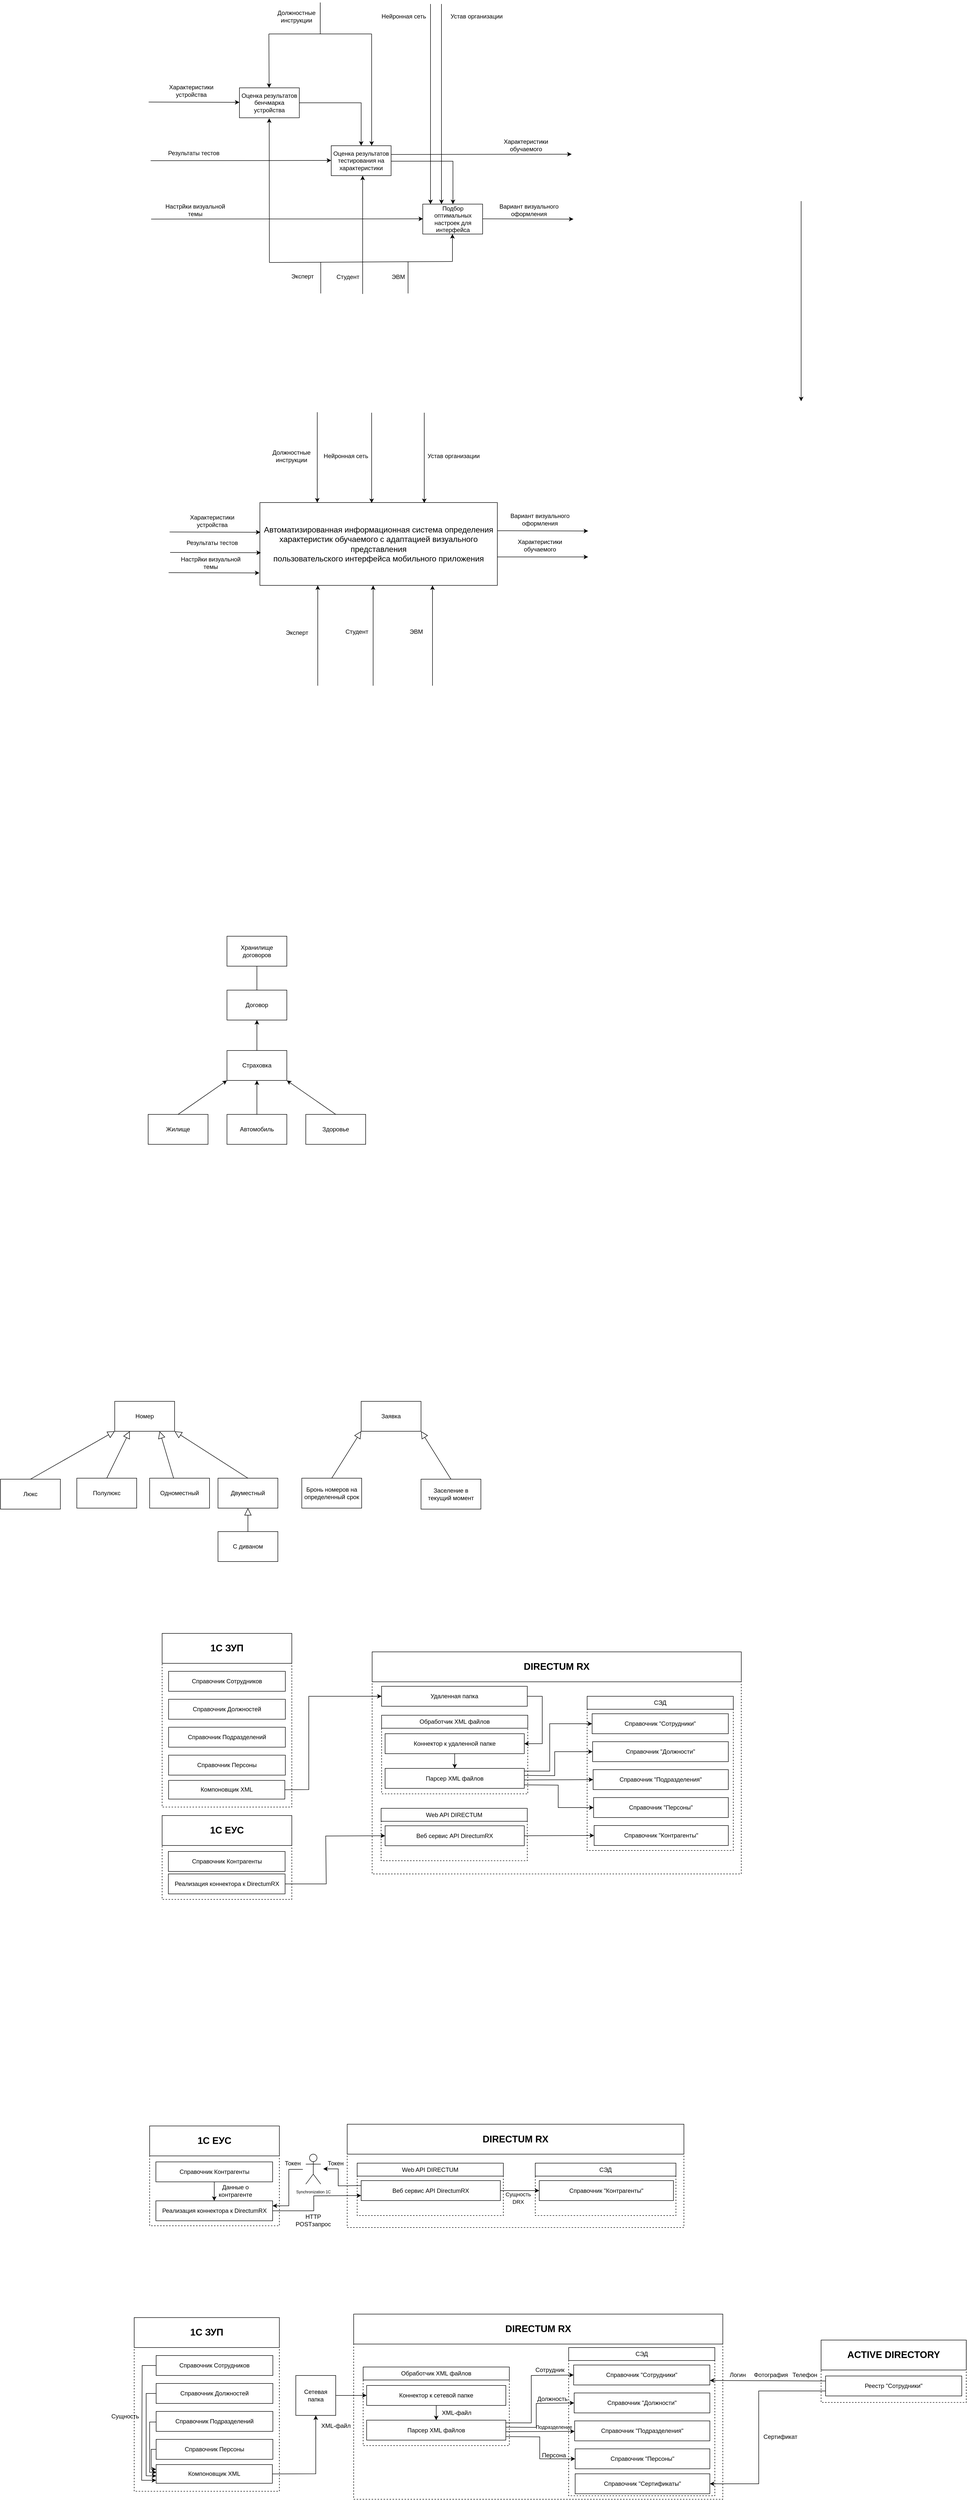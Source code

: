 <mxfile version="24.0.5" type="github">
  <diagram name="Page-1" id="gelu6Epa7kTJqXeX9UKj">
    <mxGraphModel dx="1585" dy="3847" grid="0" gridSize="10" guides="1" tooltips="1" connect="1" arrows="1" fold="1" page="0" pageScale="1" pageWidth="827" pageHeight="1169" math="0" shadow="0">
      <root>
        <mxCell id="0" />
        <mxCell id="1" parent="0" />
        <mxCell id="Q_GU_YZRETxvtpmEiv-W-10" value="" style="rounded=0;whiteSpace=wrap;html=1;dashed=1;" parent="1" vertex="1">
          <mxGeometry x="595" y="1414.5" width="675" height="207" as="geometry" />
        </mxCell>
        <mxCell id="Wg8cdeqQvcbBTD9FfNea-1" value="" style="rounded=0;whiteSpace=wrap;html=1;dashed=1;" parent="1" vertex="1">
          <mxGeometry x="224" y="796" width="260" height="168" as="geometry" />
        </mxCell>
        <mxCell id="Wg8cdeqQvcbBTD9FfNea-2" value="&lt;b&gt;&lt;font style=&quot;font-size: 19px;&quot;&gt;1С ЕУС&lt;/font&gt;&lt;/b&gt;" style="rounded=0;whiteSpace=wrap;html=1;" parent="1" vertex="1">
          <mxGeometry x="224" y="796" width="260" height="60" as="geometry" />
        </mxCell>
        <mxCell id="lsx9GKsQaSSjaxy5WQpj-1" value="Номер" style="rounded=0;whiteSpace=wrap;html=1;" parent="1" vertex="1">
          <mxGeometry x="129" y="-34" width="120" height="60" as="geometry" />
        </mxCell>
        <mxCell id="lsx9GKsQaSSjaxy5WQpj-2" value="Люкс" style="rounded=0;whiteSpace=wrap;html=1;" parent="1" vertex="1">
          <mxGeometry x="-100" y="122" width="120" height="60" as="geometry" />
        </mxCell>
        <mxCell id="lsx9GKsQaSSjaxy5WQpj-3" value="Полулюкс" style="rounded=0;whiteSpace=wrap;html=1;" parent="1" vertex="1">
          <mxGeometry x="53" y="120" width="120" height="60" as="geometry" />
        </mxCell>
        <mxCell id="lsx9GKsQaSSjaxy5WQpj-4" value="Одноместный" style="rounded=0;whiteSpace=wrap;html=1;" parent="1" vertex="1">
          <mxGeometry x="199" y="120" width="120" height="60" as="geometry" />
        </mxCell>
        <mxCell id="lsx9GKsQaSSjaxy5WQpj-5" value="Двуместный" style="rounded=0;whiteSpace=wrap;html=1;" parent="1" vertex="1">
          <mxGeometry x="336" y="120" width="120" height="60" as="geometry" />
        </mxCell>
        <mxCell id="lsx9GKsQaSSjaxy5WQpj-6" value="С диваном" style="rounded=0;whiteSpace=wrap;html=1;" parent="1" vertex="1">
          <mxGeometry x="336" y="227" width="120" height="60" as="geometry" />
        </mxCell>
        <mxCell id="lsx9GKsQaSSjaxy5WQpj-12" value="Заявка" style="rounded=0;whiteSpace=wrap;html=1;" parent="1" vertex="1">
          <mxGeometry x="623" y="-34" width="120" height="60" as="geometry" />
        </mxCell>
        <mxCell id="lsx9GKsQaSSjaxy5WQpj-14" value="Бронь номеров на определенный срок" style="rounded=0;whiteSpace=wrap;html=1;" parent="1" vertex="1">
          <mxGeometry x="504" y="120" width="120" height="60" as="geometry" />
        </mxCell>
        <mxCell id="lsx9GKsQaSSjaxy5WQpj-15" value="Заселение в текущий момент" style="rounded=0;whiteSpace=wrap;html=1;" parent="1" vertex="1">
          <mxGeometry x="743" y="122" width="120" height="60" as="geometry" />
        </mxCell>
        <mxCell id="oyQbFAzgdjEaKiGW0z0I-9" style="edgeStyle=orthogonalEdgeStyle;rounded=0;orthogonalLoop=1;jettySize=auto;html=1;exitX=0.5;exitY=0;exitDx=0;exitDy=0;entryX=0.5;entryY=1;entryDx=0;entryDy=0;" parent="1" source="oyQbFAzgdjEaKiGW0z0I-1" target="oyQbFAzgdjEaKiGW0z0I-8" edge="1">
          <mxGeometry relative="1" as="geometry" />
        </mxCell>
        <mxCell id="oyQbFAzgdjEaKiGW0z0I-1" value="Страховка" style="rounded=0;whiteSpace=wrap;html=1;" parent="1" vertex="1">
          <mxGeometry x="354" y="-737" width="120" height="60" as="geometry" />
        </mxCell>
        <mxCell id="oyQbFAzgdjEaKiGW0z0I-2" value="Жилище" style="rounded=0;whiteSpace=wrap;html=1;" parent="1" vertex="1">
          <mxGeometry x="196" y="-609" width="120" height="60" as="geometry" />
        </mxCell>
        <mxCell id="oyQbFAzgdjEaKiGW0z0I-6" style="edgeStyle=orthogonalEdgeStyle;rounded=0;orthogonalLoop=1;jettySize=auto;html=1;exitX=0.5;exitY=0;exitDx=0;exitDy=0;entryX=0.5;entryY=1;entryDx=0;entryDy=0;" parent="1" source="oyQbFAzgdjEaKiGW0z0I-3" target="oyQbFAzgdjEaKiGW0z0I-1" edge="1">
          <mxGeometry relative="1" as="geometry" />
        </mxCell>
        <mxCell id="oyQbFAzgdjEaKiGW0z0I-3" value="Автомобиль" style="rounded=0;whiteSpace=wrap;html=1;" parent="1" vertex="1">
          <mxGeometry x="354" y="-609" width="120" height="60" as="geometry" />
        </mxCell>
        <mxCell id="oyQbFAzgdjEaKiGW0z0I-4" value="Здоровье" style="rounded=0;whiteSpace=wrap;html=1;" parent="1" vertex="1">
          <mxGeometry x="512" y="-609" width="120" height="60" as="geometry" />
        </mxCell>
        <mxCell id="oyQbFAzgdjEaKiGW0z0I-5" value="" style="endArrow=classic;html=1;rounded=0;exitX=0.5;exitY=0;exitDx=0;exitDy=0;entryX=0;entryY=1;entryDx=0;entryDy=0;" parent="1" source="oyQbFAzgdjEaKiGW0z0I-2" target="oyQbFAzgdjEaKiGW0z0I-1" edge="1">
          <mxGeometry width="50" height="50" relative="1" as="geometry">
            <mxPoint x="331" y="-620" as="sourcePoint" />
            <mxPoint x="381" y="-670" as="targetPoint" />
          </mxGeometry>
        </mxCell>
        <mxCell id="oyQbFAzgdjEaKiGW0z0I-7" value="" style="endArrow=classic;html=1;rounded=0;exitX=0.5;exitY=0;exitDx=0;exitDy=0;entryX=1;entryY=1;entryDx=0;entryDy=0;" parent="1" source="oyQbFAzgdjEaKiGW0z0I-4" target="oyQbFAzgdjEaKiGW0z0I-1" edge="1">
          <mxGeometry width="50" height="50" relative="1" as="geometry">
            <mxPoint x="472" y="-628" as="sourcePoint" />
            <mxPoint x="522" y="-678" as="targetPoint" />
          </mxGeometry>
        </mxCell>
        <mxCell id="oyQbFAzgdjEaKiGW0z0I-8" value="Договор" style="rounded=0;whiteSpace=wrap;html=1;" parent="1" vertex="1">
          <mxGeometry x="354" y="-858" width="120" height="60" as="geometry" />
        </mxCell>
        <mxCell id="oyQbFAzgdjEaKiGW0z0I-10" value="Хранилище договоров" style="rounded=0;whiteSpace=wrap;html=1;" parent="1" vertex="1">
          <mxGeometry x="354" y="-966" width="120" height="60" as="geometry" />
        </mxCell>
        <mxCell id="oyQbFAzgdjEaKiGW0z0I-12" value="" style="endArrow=none;html=1;rounded=0;entryX=0.5;entryY=1;entryDx=0;entryDy=0;exitX=0.5;exitY=0;exitDx=0;exitDy=0;" parent="1" source="oyQbFAzgdjEaKiGW0z0I-8" target="oyQbFAzgdjEaKiGW0z0I-10" edge="1">
          <mxGeometry width="50" height="50" relative="1" as="geometry">
            <mxPoint x="326" y="-788" as="sourcePoint" />
            <mxPoint x="376" y="-838" as="targetPoint" />
          </mxGeometry>
        </mxCell>
        <mxCell id="6N5KSUoRtckZIOzq281k-1" value="" style="endArrow=block;endFill=0;endSize=12;html=1;rounded=0;exitX=0.5;exitY=0;exitDx=0;exitDy=0;entryX=0;entryY=1;entryDx=0;entryDy=0;" parent="1" source="lsx9GKsQaSSjaxy5WQpj-2" target="lsx9GKsQaSSjaxy5WQpj-1" edge="1">
          <mxGeometry width="160" relative="1" as="geometry">
            <mxPoint x="-73" y="245" as="sourcePoint" />
            <mxPoint x="87" y="245" as="targetPoint" />
          </mxGeometry>
        </mxCell>
        <mxCell id="6N5KSUoRtckZIOzq281k-2" value="" style="endArrow=block;endFill=0;endSize=12;html=1;rounded=0;exitX=0.5;exitY=0;exitDx=0;exitDy=0;entryX=0.25;entryY=1;entryDx=0;entryDy=0;" parent="1" source="lsx9GKsQaSSjaxy5WQpj-3" target="lsx9GKsQaSSjaxy5WQpj-1" edge="1">
          <mxGeometry width="160" relative="1" as="geometry">
            <mxPoint x="-30" y="132" as="sourcePoint" />
            <mxPoint x="139" y="36" as="targetPoint" />
          </mxGeometry>
        </mxCell>
        <mxCell id="6N5KSUoRtckZIOzq281k-3" value="" style="endArrow=block;endFill=0;endSize=12;html=1;rounded=0;exitX=0.4;exitY=0;exitDx=0;exitDy=0;entryX=0.75;entryY=1;entryDx=0;entryDy=0;exitPerimeter=0;" parent="1" source="lsx9GKsQaSSjaxy5WQpj-4" target="lsx9GKsQaSSjaxy5WQpj-1" edge="1">
          <mxGeometry width="160" relative="1" as="geometry">
            <mxPoint x="123" y="130" as="sourcePoint" />
            <mxPoint x="169" y="36" as="targetPoint" />
          </mxGeometry>
        </mxCell>
        <mxCell id="6N5KSUoRtckZIOzq281k-4" value="" style="endArrow=block;endFill=0;endSize=12;html=1;rounded=0;exitX=0.5;exitY=0;exitDx=0;exitDy=0;entryX=1;entryY=1;entryDx=0;entryDy=0;" parent="1" source="lsx9GKsQaSSjaxy5WQpj-5" target="lsx9GKsQaSSjaxy5WQpj-1" edge="1">
          <mxGeometry width="160" relative="1" as="geometry">
            <mxPoint x="257" y="130" as="sourcePoint" />
            <mxPoint x="229" y="36" as="targetPoint" />
          </mxGeometry>
        </mxCell>
        <mxCell id="6N5KSUoRtckZIOzq281k-5" value="" style="endArrow=block;endFill=0;endSize=12;html=1;rounded=0;exitX=0.5;exitY=0;exitDx=0;exitDy=0;entryX=0.5;entryY=1;entryDx=0;entryDy=0;" parent="1" source="lsx9GKsQaSSjaxy5WQpj-6" target="lsx9GKsQaSSjaxy5WQpj-5" edge="1">
          <mxGeometry width="160" relative="1" as="geometry">
            <mxPoint x="406" y="130" as="sourcePoint" />
            <mxPoint x="381" y="211" as="targetPoint" />
          </mxGeometry>
        </mxCell>
        <mxCell id="6N5KSUoRtckZIOzq281k-7" value="" style="endArrow=block;endFill=0;endSize=12;html=1;rounded=0;entryX=0;entryY=1;entryDx=0;entryDy=0;exitX=0.5;exitY=0;exitDx=0;exitDy=0;" parent="1" source="lsx9GKsQaSSjaxy5WQpj-14" target="lsx9GKsQaSSjaxy5WQpj-12" edge="1">
          <mxGeometry width="160" relative="1" as="geometry">
            <mxPoint x="332" y="122" as="sourcePoint" />
            <mxPoint x="492" y="122" as="targetPoint" />
          </mxGeometry>
        </mxCell>
        <mxCell id="6N5KSUoRtckZIOzq281k-8" value="" style="endArrow=block;endFill=0;endSize=12;html=1;rounded=0;entryX=1;entryY=1;entryDx=0;entryDy=0;exitX=0.5;exitY=0;exitDx=0;exitDy=0;" parent="1" source="lsx9GKsQaSSjaxy5WQpj-15" target="lsx9GKsQaSSjaxy5WQpj-12" edge="1">
          <mxGeometry width="160" relative="1" as="geometry">
            <mxPoint x="574" y="130" as="sourcePoint" />
            <mxPoint x="633" y="36" as="targetPoint" />
          </mxGeometry>
        </mxCell>
        <mxCell id="-ynzB96KipkDcy184xXd-1" value="" style="rounded=0;whiteSpace=wrap;html=1;dashed=1;" parent="1" vertex="1">
          <mxGeometry x="224" y="431" width="260" height="348" as="geometry" />
        </mxCell>
        <mxCell id="-ynzB96KipkDcy184xXd-2" value="&lt;b&gt;&lt;font style=&quot;font-size: 19px;&quot;&gt;1C ЗУП&lt;/font&gt;&lt;/b&gt;" style="rounded=0;whiteSpace=wrap;html=1;" parent="1" vertex="1">
          <mxGeometry x="224" y="431" width="260" height="60" as="geometry" />
        </mxCell>
        <mxCell id="-ynzB96KipkDcy184xXd-3" value="Справочник Сотрудников" style="rounded=0;whiteSpace=wrap;html=1;" parent="1" vertex="1">
          <mxGeometry x="237" y="507" width="234" height="40" as="geometry" />
        </mxCell>
        <mxCell id="-ynzB96KipkDcy184xXd-4" value="Справочник Должностей" style="rounded=0;whiteSpace=wrap;html=1;" parent="1" vertex="1">
          <mxGeometry x="237" y="563" width="234" height="40" as="geometry" />
        </mxCell>
        <mxCell id="-ynzB96KipkDcy184xXd-5" value="Справочник Подразделений" style="rounded=0;whiteSpace=wrap;html=1;" parent="1" vertex="1">
          <mxGeometry x="237" y="619" width="234" height="40" as="geometry" />
        </mxCell>
        <mxCell id="-ynzB96KipkDcy184xXd-6" value="Справочник Персоны" style="rounded=0;whiteSpace=wrap;html=1;" parent="1" vertex="1">
          <mxGeometry x="237" y="675" width="234" height="40" as="geometry" />
        </mxCell>
        <mxCell id="-ynzB96KipkDcy184xXd-7" value="Справочник Контрагенты" style="rounded=0;whiteSpace=wrap;html=1;" parent="1" vertex="1">
          <mxGeometry x="236.5" y="868" width="234" height="40" as="geometry" />
        </mxCell>
        <mxCell id="-ynzB96KipkDcy184xXd-8" value="Реализация коннектора к DirectumRX" style="rounded=0;whiteSpace=wrap;html=1;" parent="1" vertex="1">
          <mxGeometry x="236.5" y="913" width="234" height="40" as="geometry" />
        </mxCell>
        <mxCell id="-ynzB96KipkDcy184xXd-9" value="" style="rounded=0;whiteSpace=wrap;html=1;dashed=1;" parent="1" vertex="1">
          <mxGeometry x="645" y="468" width="740" height="445" as="geometry" />
        </mxCell>
        <mxCell id="-ynzB96KipkDcy184xXd-10" value="&lt;b&gt;&lt;font style=&quot;font-size: 19px;&quot;&gt;DIRECTUM RX&lt;/font&gt;&lt;/b&gt;" style="rounded=0;whiteSpace=wrap;html=1;" parent="1" vertex="1">
          <mxGeometry x="645" y="468" width="740" height="60" as="geometry" />
        </mxCell>
        <mxCell id="-ynzB96KipkDcy184xXd-11" value="" style="rounded=0;whiteSpace=wrap;html=1;dashed=1;" parent="1" vertex="1">
          <mxGeometry x="663" y="781.5" width="293" height="105" as="geometry" />
        </mxCell>
        <mxCell id="-ynzB96KipkDcy184xXd-12" value="Web API DIRECTUM" style="rounded=0;whiteSpace=wrap;html=1;" parent="1" vertex="1">
          <mxGeometry x="663" y="781.5" width="293" height="26" as="geometry" />
        </mxCell>
        <mxCell id="-ynzB96KipkDcy184xXd-13" value="Веб сервис API DirectumRX" style="rounded=0;whiteSpace=wrap;html=1;" parent="1" vertex="1">
          <mxGeometry x="671" y="816.5" width="279" height="40" as="geometry" />
        </mxCell>
        <mxCell id="-ynzB96KipkDcy184xXd-15" value="" style="rounded=0;whiteSpace=wrap;html=1;dashed=1;" parent="1" vertex="1">
          <mxGeometry x="664" y="621" width="293" height="131.5" as="geometry" />
        </mxCell>
        <mxCell id="-ynzB96KipkDcy184xXd-16" value="Обработчик XML файлов" style="rounded=0;whiteSpace=wrap;html=1;" parent="1" vertex="1">
          <mxGeometry x="664" y="595" width="293" height="26" as="geometry" />
        </mxCell>
        <mxCell id="-ynzB96KipkDcy184xXd-14" value="Коннектор к удаленной папке" style="rounded=0;whiteSpace=wrap;html=1;" parent="1" vertex="1">
          <mxGeometry x="671" y="632" width="279" height="40" as="geometry" />
        </mxCell>
        <mxCell id="-ynzB96KipkDcy184xXd-17" value="Парсер XML файлов" style="rounded=0;whiteSpace=wrap;html=1;" parent="1" vertex="1">
          <mxGeometry x="671" y="701.5" width="279" height="40" as="geometry" />
        </mxCell>
        <mxCell id="-ynzB96KipkDcy184xXd-18" value="" style="rounded=0;whiteSpace=wrap;html=1;dashed=1;" parent="1" vertex="1">
          <mxGeometry x="1076" y="557" width="293" height="309" as="geometry" />
        </mxCell>
        <mxCell id="-ynzB96KipkDcy184xXd-19" value="СЭД" style="rounded=0;whiteSpace=wrap;html=1;" parent="1" vertex="1">
          <mxGeometry x="1076" y="557" width="293" height="26" as="geometry" />
        </mxCell>
        <mxCell id="-ynzB96KipkDcy184xXd-26" value="Справочник &quot;Сотрудники&quot;" style="rounded=0;whiteSpace=wrap;html=1;" parent="1" vertex="1">
          <mxGeometry x="1086" y="592" width="273" height="40" as="geometry" />
        </mxCell>
        <mxCell id="-ynzB96KipkDcy184xXd-27" value="Справочник &quot;Должности&quot;" style="rounded=0;whiteSpace=wrap;html=1;" parent="1" vertex="1">
          <mxGeometry x="1087" y="648" width="272" height="40" as="geometry" />
        </mxCell>
        <mxCell id="-ynzB96KipkDcy184xXd-28" value="Справочник &quot;Подразделения&quot;" style="rounded=0;whiteSpace=wrap;html=1;" parent="1" vertex="1">
          <mxGeometry x="1088" y="704" width="271" height="40" as="geometry" />
        </mxCell>
        <mxCell id="-ynzB96KipkDcy184xXd-29" value="Справочник &quot;Персоны&quot;" style="rounded=0;whiteSpace=wrap;html=1;" parent="1" vertex="1">
          <mxGeometry x="1089" y="760" width="270" height="40" as="geometry" />
        </mxCell>
        <mxCell id="-ynzB96KipkDcy184xXd-30" value="Справочник &quot;Контрагенты&quot;" style="rounded=0;whiteSpace=wrap;html=1;" parent="1" vertex="1">
          <mxGeometry x="1090" y="816" width="269" height="40" as="geometry" />
        </mxCell>
        <mxCell id="-ynzB96KipkDcy184xXd-32" value="" style="endArrow=classic;html=1;rounded=0;exitX=0.5;exitY=1;exitDx=0;exitDy=0;entryX=0.5;entryY=0;entryDx=0;entryDy=0;" parent="1" source="-ynzB96KipkDcy184xXd-14" target="-ynzB96KipkDcy184xXd-17" edge="1">
          <mxGeometry width="50" height="50" relative="1" as="geometry">
            <mxPoint x="807" y="723.5" as="sourcePoint" />
            <mxPoint x="857" y="673.5" as="targetPoint" />
          </mxGeometry>
        </mxCell>
        <mxCell id="-ynzB96KipkDcy184xXd-33" value="" style="endArrow=classic;html=1;rounded=0;exitX=1;exitY=0.5;exitDx=0;exitDy=0;entryX=0;entryY=0.5;entryDx=0;entryDy=0;" parent="1" source="-ynzB96KipkDcy184xXd-8" target="-ynzB96KipkDcy184xXd-13" edge="1">
          <mxGeometry width="50" height="50" relative="1" as="geometry">
            <mxPoint x="781" y="758" as="sourcePoint" />
            <mxPoint x="831" y="708" as="targetPoint" />
            <Array as="points">
              <mxPoint x="553" y="933" />
              <mxPoint x="552" y="837" />
            </Array>
          </mxGeometry>
        </mxCell>
        <mxCell id="-ynzB96KipkDcy184xXd-34" value="" style="endArrow=classic;html=1;rounded=0;exitX=1;exitY=0.5;exitDx=0;exitDy=0;entryX=0;entryY=0.5;entryDx=0;entryDy=0;" parent="1" source="-ynzB96KipkDcy184xXd-13" target="-ynzB96KipkDcy184xXd-30" edge="1">
          <mxGeometry width="50" height="50" relative="1" as="geometry">
            <mxPoint x="781" y="657" as="sourcePoint" />
            <mxPoint x="831" y="607" as="targetPoint" />
          </mxGeometry>
        </mxCell>
        <mxCell id="-ynzB96KipkDcy184xXd-35" value="" style="endArrow=classic;html=1;rounded=0;exitX=1.002;exitY=0.354;exitDx=0;exitDy=0;entryX=0;entryY=0.5;entryDx=0;entryDy=0;exitPerimeter=0;" parent="1" source="-ynzB96KipkDcy184xXd-17" target="-ynzB96KipkDcy184xXd-27" edge="1">
          <mxGeometry width="50" height="50" relative="1" as="geometry">
            <mxPoint x="781" y="771" as="sourcePoint" />
            <mxPoint x="831" y="721" as="targetPoint" />
            <Array as="points">
              <mxPoint x="1011" y="716" />
              <mxPoint x="1011" y="668" />
            </Array>
          </mxGeometry>
        </mxCell>
        <mxCell id="-ynzB96KipkDcy184xXd-36" value="" style="endArrow=classic;html=1;rounded=0;exitX=1;exitY=0.134;exitDx=0;exitDy=0;entryX=0;entryY=0.5;entryDx=0;entryDy=0;exitPerimeter=0;" parent="1" source="-ynzB96KipkDcy184xXd-17" target="-ynzB96KipkDcy184xXd-26" edge="1">
          <mxGeometry width="50" height="50" relative="1" as="geometry">
            <mxPoint x="954" y="642" as="sourcePoint" />
            <mxPoint x="1004" y="592" as="targetPoint" />
            <Array as="points">
              <mxPoint x="1001" y="707" />
              <mxPoint x="1001" y="612" />
            </Array>
          </mxGeometry>
        </mxCell>
        <mxCell id="-ynzB96KipkDcy184xXd-38" value="" style="endArrow=classic;html=1;rounded=0;exitX=1.002;exitY=0.578;exitDx=0;exitDy=0;entryX=0;entryY=0.5;entryDx=0;entryDy=0;exitPerimeter=0;" parent="1" source="-ynzB96KipkDcy184xXd-17" target="-ynzB96KipkDcy184xXd-28" edge="1">
          <mxGeometry width="50" height="50" relative="1" as="geometry">
            <mxPoint x="971" y="794" as="sourcePoint" />
            <mxPoint x="1021" y="744" as="targetPoint" />
          </mxGeometry>
        </mxCell>
        <mxCell id="-ynzB96KipkDcy184xXd-39" value="" style="endArrow=classic;html=1;rounded=0;exitX=0.999;exitY=0.826;exitDx=0;exitDy=0;exitPerimeter=0;entryX=0;entryY=0.5;entryDx=0;entryDy=0;" parent="1" source="-ynzB96KipkDcy184xXd-17" target="-ynzB96KipkDcy184xXd-29" edge="1">
          <mxGeometry width="50" height="50" relative="1" as="geometry">
            <mxPoint x="994" y="799" as="sourcePoint" />
            <mxPoint x="1044" y="749" as="targetPoint" />
            <Array as="points">
              <mxPoint x="1018" y="735" />
              <mxPoint x="1018" y="780" />
            </Array>
          </mxGeometry>
        </mxCell>
        <mxCell id="-ynzB96KipkDcy184xXd-40" value="Удаленная папка" style="rounded=0;whiteSpace=wrap;html=1;" parent="1" vertex="1">
          <mxGeometry x="664" y="537" width="292" height="40" as="geometry" />
        </mxCell>
        <mxCell id="-ynzB96KipkDcy184xXd-41" value="" style="endArrow=classic;html=1;rounded=0;exitX=1;exitY=0.5;exitDx=0;exitDy=0;entryX=1;entryY=0.5;entryDx=0;entryDy=0;" parent="1" source="-ynzB96KipkDcy184xXd-40" target="-ynzB96KipkDcy184xXd-14" edge="1">
          <mxGeometry width="50" height="50" relative="1" as="geometry">
            <mxPoint x="972" y="599" as="sourcePoint" />
            <mxPoint x="1022" y="549" as="targetPoint" />
            <Array as="points">
              <mxPoint x="986" y="557" />
              <mxPoint x="986" y="652" />
            </Array>
          </mxGeometry>
        </mxCell>
        <mxCell id="-ynzB96KipkDcy184xXd-43" value="Компоновщик XML" style="rounded=0;whiteSpace=wrap;html=1;" parent="1" vertex="1">
          <mxGeometry x="237" y="725.5" width="233" height="37.5" as="geometry" />
        </mxCell>
        <mxCell id="-ynzB96KipkDcy184xXd-44" value="" style="endArrow=classic;html=1;rounded=0;exitX=1;exitY=0.5;exitDx=0;exitDy=0;entryX=0;entryY=0.5;entryDx=0;entryDy=0;" parent="1" source="-ynzB96KipkDcy184xXd-43" target="-ynzB96KipkDcy184xXd-40" edge="1">
          <mxGeometry width="50" height="50" relative="1" as="geometry">
            <mxPoint x="524" y="795" as="sourcePoint" />
            <mxPoint x="574" y="745" as="targetPoint" />
            <Array as="points">
              <mxPoint x="518" y="744" />
              <mxPoint x="518" y="557" />
            </Array>
          </mxGeometry>
        </mxCell>
        <mxCell id="WsaXtoAqv793g3OVzuPL-1" value="&lt;font style=&quot;font-size: 16px;&quot;&gt;Автоматизированная информационная система определения&lt;br&gt;характеристик обучаемого с адаптацией визуального представления&lt;br&gt;пользовательского интерфейса мобильного приложения&lt;/font&gt;" style="rounded=0;whiteSpace=wrap;html=1;" parent="1" vertex="1">
          <mxGeometry x="420" y="-1835" width="476" height="166" as="geometry" />
        </mxCell>
        <mxCell id="WsaXtoAqv793g3OVzuPL-2" value="" style="endArrow=classic;html=1;rounded=0;exitX=1;exitY=0.25;exitDx=0;exitDy=0;" parent="1" edge="1">
          <mxGeometry width="50" height="50" relative="1" as="geometry">
            <mxPoint x="896" y="-1778.5" as="sourcePoint" />
            <mxPoint x="1078" y="-1778" as="targetPoint" />
          </mxGeometry>
        </mxCell>
        <mxCell id="WsaXtoAqv793g3OVzuPL-5" value="Вариант визуального оформления" style="text;html=1;strokeColor=none;fillColor=none;align=center;verticalAlign=middle;whiteSpace=wrap;rounded=0;" parent="1" vertex="1">
          <mxGeometry x="918" y="-1816" width="127" height="30" as="geometry" />
        </mxCell>
        <mxCell id="WsaXtoAqv793g3OVzuPL-6" value="" style="endArrow=classic;html=1;rounded=0;exitX=1;exitY=0.25;exitDx=0;exitDy=0;" parent="1" edge="1">
          <mxGeometry width="50" height="50" relative="1" as="geometry">
            <mxPoint x="896" y="-1726" as="sourcePoint" />
            <mxPoint x="1078" y="-1726" as="targetPoint" />
          </mxGeometry>
        </mxCell>
        <mxCell id="WsaXtoAqv793g3OVzuPL-7" value="Характеристики обучаемого" style="text;html=1;strokeColor=none;fillColor=none;align=center;verticalAlign=middle;whiteSpace=wrap;rounded=0;" parent="1" vertex="1">
          <mxGeometry x="918" y="-1764" width="127" height="30" as="geometry" />
        </mxCell>
        <mxCell id="WsaXtoAqv793g3OVzuPL-8" value="" style="endArrow=classic;html=1;rounded=0;exitX=1;exitY=0.25;exitDx=0;exitDy=0;" parent="1" edge="1">
          <mxGeometry width="50" height="50" relative="1" as="geometry">
            <mxPoint x="239" y="-1776" as="sourcePoint" />
            <mxPoint x="421" y="-1775.5" as="targetPoint" />
          </mxGeometry>
        </mxCell>
        <mxCell id="WsaXtoAqv793g3OVzuPL-9" value="Характеристики устройства" style="text;html=1;strokeColor=none;fillColor=none;align=center;verticalAlign=middle;whiteSpace=wrap;rounded=0;" parent="1" vertex="1">
          <mxGeometry x="261" y="-1813.5" width="127" height="30" as="geometry" />
        </mxCell>
        <mxCell id="WsaXtoAqv793g3OVzuPL-10" value="" style="endArrow=classic;html=1;rounded=0;exitX=1;exitY=0.25;exitDx=0;exitDy=0;" parent="1" edge="1">
          <mxGeometry width="50" height="50" relative="1" as="geometry">
            <mxPoint x="240" y="-1735" as="sourcePoint" />
            <mxPoint x="422" y="-1734.5" as="targetPoint" />
          </mxGeometry>
        </mxCell>
        <mxCell id="WsaXtoAqv793g3OVzuPL-11" value="Результаты тестов" style="text;html=1;strokeColor=none;fillColor=none;align=center;verticalAlign=middle;whiteSpace=wrap;rounded=0;" parent="1" vertex="1">
          <mxGeometry x="261" y="-1769.5" width="127" height="30" as="geometry" />
        </mxCell>
        <mxCell id="WsaXtoAqv793g3OVzuPL-13" value="" style="endArrow=classic;html=1;rounded=0;entryX=0.25;entryY=1;entryDx=0;entryDy=0;" parent="1" edge="1">
          <mxGeometry width="50" height="50" relative="1" as="geometry">
            <mxPoint x="647" y="-1468" as="sourcePoint" />
            <mxPoint x="647" y="-1669" as="targetPoint" />
          </mxGeometry>
        </mxCell>
        <mxCell id="WsaXtoAqv793g3OVzuPL-14" value="Студент" style="text;html=1;strokeColor=none;fillColor=none;align=center;verticalAlign=middle;whiteSpace=wrap;rounded=0;" parent="1" vertex="1">
          <mxGeometry x="551" y="-1591" width="127" height="30" as="geometry" />
        </mxCell>
        <mxCell id="WsaXtoAqv793g3OVzuPL-15" value="" style="endArrow=classic;html=1;rounded=0;entryX=0.25;entryY=1;entryDx=0;entryDy=0;" parent="1" edge="1">
          <mxGeometry width="50" height="50" relative="1" as="geometry">
            <mxPoint x="766" y="-1468" as="sourcePoint" />
            <mxPoint x="766" y="-1669" as="targetPoint" />
          </mxGeometry>
        </mxCell>
        <mxCell id="WsaXtoAqv793g3OVzuPL-16" value="ЭВМ" style="text;html=1;strokeColor=none;fillColor=none;align=center;verticalAlign=middle;whiteSpace=wrap;rounded=0;" parent="1" vertex="1">
          <mxGeometry x="670" y="-1591" width="127" height="30" as="geometry" />
        </mxCell>
        <mxCell id="WsaXtoAqv793g3OVzuPL-17" value="" style="endArrow=classic;html=1;rounded=0;entryX=0.25;entryY=0;entryDx=0;entryDy=0;" parent="1" edge="1">
          <mxGeometry width="50" height="50" relative="1" as="geometry">
            <mxPoint x="644" y="-2015" as="sourcePoint" />
            <mxPoint x="644" y="-1834" as="targetPoint" />
          </mxGeometry>
        </mxCell>
        <mxCell id="WsaXtoAqv793g3OVzuPL-18" value="Нейронная сеть" style="text;html=1;strokeColor=none;fillColor=none;align=center;verticalAlign=middle;whiteSpace=wrap;rounded=0;" parent="1" vertex="1">
          <mxGeometry x="529" y="-1943" width="127" height="30" as="geometry" />
        </mxCell>
        <mxCell id="WsaXtoAqv793g3OVzuPL-19" value="" style="endArrow=classic;html=1;rounded=0;entryX=0.25;entryY=0;entryDx=0;entryDy=0;" parent="1" edge="1">
          <mxGeometry width="50" height="50" relative="1" as="geometry">
            <mxPoint x="749.5" y="-2015" as="sourcePoint" />
            <mxPoint x="749.5" y="-1834" as="targetPoint" />
          </mxGeometry>
        </mxCell>
        <mxCell id="WsaXtoAqv793g3OVzuPL-20" value="Устав организации" style="text;html=1;strokeColor=none;fillColor=none;align=center;verticalAlign=middle;whiteSpace=wrap;rounded=0;" parent="1" vertex="1">
          <mxGeometry x="745" y="-1943" width="127" height="30" as="geometry" />
        </mxCell>
        <mxCell id="WsaXtoAqv793g3OVzuPL-21" value="Оценка результатов бенчмарка устройства" style="rounded=0;whiteSpace=wrap;html=1;" parent="1" vertex="1">
          <mxGeometry x="379" y="-2666" width="120" height="60" as="geometry" />
        </mxCell>
        <mxCell id="WsaXtoAqv793g3OVzuPL-22" value="Оценка результатов тестирования на характеристики" style="rounded=0;whiteSpace=wrap;html=1;" parent="1" vertex="1">
          <mxGeometry x="563" y="-2550" width="120" height="60" as="geometry" />
        </mxCell>
        <mxCell id="WsaXtoAqv793g3OVzuPL-23" value="" style="endArrow=classic;html=1;rounded=0;exitX=1;exitY=0.5;exitDx=0;exitDy=0;entryX=0.5;entryY=0;entryDx=0;entryDy=0;" parent="1" source="WsaXtoAqv793g3OVzuPL-21" target="WsaXtoAqv793g3OVzuPL-22" edge="1">
          <mxGeometry width="50" height="50" relative="1" as="geometry">
            <mxPoint x="519" y="-2609" as="sourcePoint" />
            <mxPoint x="569" y="-2659" as="targetPoint" />
            <Array as="points">
              <mxPoint x="623" y="-2636" />
            </Array>
          </mxGeometry>
        </mxCell>
        <mxCell id="WsaXtoAqv793g3OVzuPL-24" value="" style="endArrow=classic;html=1;rounded=0;exitX=1;exitY=0.25;exitDx=0;exitDy=0;" parent="1" edge="1">
          <mxGeometry width="50" height="50" relative="1" as="geometry">
            <mxPoint x="237" y="-1694.5" as="sourcePoint" />
            <mxPoint x="419" y="-1694" as="targetPoint" />
          </mxGeometry>
        </mxCell>
        <mxCell id="WsaXtoAqv793g3OVzuPL-25" value="Настрйки визуальной темы" style="text;html=1;strokeColor=none;fillColor=none;align=center;verticalAlign=middle;whiteSpace=wrap;rounded=0;" parent="1" vertex="1">
          <mxGeometry x="258" y="-1729" width="127" height="30" as="geometry" />
        </mxCell>
        <mxCell id="WsaXtoAqv793g3OVzuPL-26" value="Подбор оптимальных настроек для интерфейса" style="rounded=0;whiteSpace=wrap;html=1;" parent="1" vertex="1">
          <mxGeometry x="746.5" y="-2433" width="120" height="60" as="geometry" />
        </mxCell>
        <mxCell id="WsaXtoAqv793g3OVzuPL-27" value="" style="endArrow=classic;html=1;rounded=0;exitX=1;exitY=0.5;exitDx=0;exitDy=0;entryX=0.5;entryY=0;entryDx=0;entryDy=0;" parent="1" edge="1">
          <mxGeometry width="50" height="50" relative="1" as="geometry">
            <mxPoint x="683" y="-2519" as="sourcePoint" />
            <mxPoint x="807" y="-2433" as="targetPoint" />
            <Array as="points">
              <mxPoint x="807" y="-2519" />
            </Array>
          </mxGeometry>
        </mxCell>
        <mxCell id="WsaXtoAqv793g3OVzuPL-28" value="" style="endArrow=classic;html=1;rounded=0;exitX=1;exitY=0.25;exitDx=0;exitDy=0;" parent="1" edge="1">
          <mxGeometry width="50" height="50" relative="1" as="geometry">
            <mxPoint x="197" y="-2637.5" as="sourcePoint" />
            <mxPoint x="379" y="-2637" as="targetPoint" />
          </mxGeometry>
        </mxCell>
        <mxCell id="WsaXtoAqv793g3OVzuPL-29" value="Характеристики устройства" style="text;html=1;strokeColor=none;fillColor=none;align=center;verticalAlign=middle;whiteSpace=wrap;rounded=0;" parent="1" vertex="1">
          <mxGeometry x="219" y="-2675" width="127" height="30" as="geometry" />
        </mxCell>
        <mxCell id="WsaXtoAqv793g3OVzuPL-30" value="" style="endArrow=classic;html=1;rounded=0;" parent="1" edge="1">
          <mxGeometry width="50" height="50" relative="1" as="geometry">
            <mxPoint x="201" y="-2520" as="sourcePoint" />
            <mxPoint x="563" y="-2520.5" as="targetPoint" />
          </mxGeometry>
        </mxCell>
        <mxCell id="WsaXtoAqv793g3OVzuPL-31" value="Результаты тестов" style="text;html=1;strokeColor=none;fillColor=none;align=center;verticalAlign=middle;whiteSpace=wrap;rounded=0;" parent="1" vertex="1">
          <mxGeometry x="224" y="-2550" width="127" height="30" as="geometry" />
        </mxCell>
        <mxCell id="WsaXtoAqv793g3OVzuPL-32" value="" style="endArrow=classic;html=1;rounded=0;" parent="1" edge="1">
          <mxGeometry width="50" height="50" relative="1" as="geometry">
            <mxPoint x="202" y="-2403" as="sourcePoint" />
            <mxPoint x="747" y="-2403.5" as="targetPoint" />
          </mxGeometry>
        </mxCell>
        <mxCell id="WsaXtoAqv793g3OVzuPL-33" value="Настрйки визуальной темы" style="text;html=1;strokeColor=none;fillColor=none;align=center;verticalAlign=middle;whiteSpace=wrap;rounded=0;" parent="1" vertex="1">
          <mxGeometry x="227" y="-2436" width="127" height="30" as="geometry" />
        </mxCell>
        <mxCell id="WsaXtoAqv793g3OVzuPL-34" value="" style="endArrow=classic;html=1;rounded=0;" parent="1" edge="1">
          <mxGeometry width="50" height="50" relative="1" as="geometry">
            <mxPoint x="683" y="-2532.5" as="sourcePoint" />
            <mxPoint x="1045" y="-2533" as="targetPoint" />
          </mxGeometry>
        </mxCell>
        <mxCell id="WsaXtoAqv793g3OVzuPL-35" value="" style="endArrow=classic;html=1;rounded=0;exitX=1;exitY=0.25;exitDx=0;exitDy=0;" parent="1" edge="1">
          <mxGeometry width="50" height="50" relative="1" as="geometry">
            <mxPoint x="866.5" y="-2403.5" as="sourcePoint" />
            <mxPoint x="1048.5" y="-2403" as="targetPoint" />
          </mxGeometry>
        </mxCell>
        <mxCell id="WsaXtoAqv793g3OVzuPL-36" value="Вариант визуального оформления" style="text;html=1;strokeColor=none;fillColor=none;align=center;verticalAlign=middle;whiteSpace=wrap;rounded=0;" parent="1" vertex="1">
          <mxGeometry x="896" y="-2436" width="127" height="30" as="geometry" />
        </mxCell>
        <mxCell id="WsaXtoAqv793g3OVzuPL-37" value="Характеристики обучаемого" style="text;html=1;strokeColor=none;fillColor=none;align=center;verticalAlign=middle;whiteSpace=wrap;rounded=0;" parent="1" vertex="1">
          <mxGeometry x="890" y="-2566" width="127" height="30" as="geometry" />
        </mxCell>
        <mxCell id="WsaXtoAqv793g3OVzuPL-38" value="" style="endArrow=classic;html=1;rounded=0;entryX=0.25;entryY=0;entryDx=0;entryDy=0;" parent="1" edge="1">
          <mxGeometry width="50" height="50" relative="1" as="geometry">
            <mxPoint x="535" y="-2016" as="sourcePoint" />
            <mxPoint x="535" y="-1835" as="targetPoint" />
          </mxGeometry>
        </mxCell>
        <mxCell id="WsaXtoAqv793g3OVzuPL-39" value="Должностные инструкции" style="text;html=1;strokeColor=none;fillColor=none;align=center;verticalAlign=middle;whiteSpace=wrap;rounded=0;" parent="1" vertex="1">
          <mxGeometry x="420" y="-1943" width="127" height="30" as="geometry" />
        </mxCell>
        <mxCell id="WsaXtoAqv793g3OVzuPL-40" value="" style="endArrow=classic;html=1;rounded=0;entryX=0.25;entryY=0;entryDx=0;entryDy=0;" parent="1" edge="1">
          <mxGeometry width="50" height="50" relative="1" as="geometry">
            <mxPoint x="438" y="-2774" as="sourcePoint" />
            <mxPoint x="438.5" y="-2666" as="targetPoint" />
          </mxGeometry>
        </mxCell>
        <mxCell id="WsaXtoAqv793g3OVzuPL-41" value="" style="endArrow=classic;html=1;rounded=0;entryX=0.25;entryY=0;entryDx=0;entryDy=0;" parent="1" edge="1">
          <mxGeometry width="50" height="50" relative="1" as="geometry">
            <mxPoint x="644" y="-2774" as="sourcePoint" />
            <mxPoint x="644" y="-2550" as="targetPoint" />
          </mxGeometry>
        </mxCell>
        <mxCell id="WsaXtoAqv793g3OVzuPL-42" value="" style="endArrow=none;html=1;rounded=0;" parent="1" edge="1">
          <mxGeometry width="50" height="50" relative="1" as="geometry">
            <mxPoint x="438" y="-2774" as="sourcePoint" />
            <mxPoint x="644" y="-2774" as="targetPoint" />
          </mxGeometry>
        </mxCell>
        <mxCell id="WsaXtoAqv793g3OVzuPL-43" value="" style="endArrow=none;html=1;rounded=0;" parent="1" edge="1">
          <mxGeometry width="50" height="50" relative="1" as="geometry">
            <mxPoint x="541" y="-2774" as="sourcePoint" />
            <mxPoint x="541" y="-2837" as="targetPoint" />
          </mxGeometry>
        </mxCell>
        <mxCell id="WsaXtoAqv793g3OVzuPL-44" value="Должностные инструкции" style="text;html=1;strokeColor=none;fillColor=none;align=center;verticalAlign=middle;whiteSpace=wrap;rounded=0;" parent="1" vertex="1">
          <mxGeometry x="430" y="-2824" width="127" height="30" as="geometry" />
        </mxCell>
        <mxCell id="WsaXtoAqv793g3OVzuPL-46" value="" style="endArrow=classic;html=1;rounded=0;entryX=0.25;entryY=0;entryDx=0;entryDy=0;" parent="1" edge="1">
          <mxGeometry width="50" height="50" relative="1" as="geometry">
            <mxPoint x="762" y="-2834" as="sourcePoint" />
            <mxPoint x="762" y="-2433" as="targetPoint" />
          </mxGeometry>
        </mxCell>
        <mxCell id="WsaXtoAqv793g3OVzuPL-47" value="" style="endArrow=classic;html=1;rounded=0;entryX=0.25;entryY=0;entryDx=0;entryDy=0;" parent="1" edge="1">
          <mxGeometry width="50" height="50" relative="1" as="geometry">
            <mxPoint x="1505" y="-2439" as="sourcePoint" />
            <mxPoint x="1505" y="-2038" as="targetPoint" />
          </mxGeometry>
        </mxCell>
        <mxCell id="WsaXtoAqv793g3OVzuPL-48" value="" style="endArrow=classic;html=1;rounded=0;entryX=0.25;entryY=0;entryDx=0;entryDy=0;" parent="1" edge="1">
          <mxGeometry width="50" height="50" relative="1" as="geometry">
            <mxPoint x="784" y="-2834" as="sourcePoint" />
            <mxPoint x="784" y="-2433" as="targetPoint" />
          </mxGeometry>
        </mxCell>
        <mxCell id="WsaXtoAqv793g3OVzuPL-49" value="Устав организации" style="text;html=1;strokeColor=none;fillColor=none;align=center;verticalAlign=middle;whiteSpace=wrap;rounded=0;" parent="1" vertex="1">
          <mxGeometry x="791" y="-2824" width="127" height="30" as="geometry" />
        </mxCell>
        <mxCell id="WsaXtoAqv793g3OVzuPL-50" value="Нейронная сеть" style="text;html=1;strokeColor=none;fillColor=none;align=center;verticalAlign=middle;whiteSpace=wrap;rounded=0;" parent="1" vertex="1">
          <mxGeometry x="645" y="-2824" width="127" height="30" as="geometry" />
        </mxCell>
        <mxCell id="WsaXtoAqv793g3OVzuPL-51" value="" style="endArrow=classic;html=1;rounded=0;entryX=0.25;entryY=1;entryDx=0;entryDy=0;" parent="1" edge="1">
          <mxGeometry width="50" height="50" relative="1" as="geometry">
            <mxPoint x="806" y="-2318" as="sourcePoint" />
            <mxPoint x="806" y="-2373" as="targetPoint" />
          </mxGeometry>
        </mxCell>
        <mxCell id="WsaXtoAqv793g3OVzuPL-53" value="" style="endArrow=none;html=1;rounded=0;" parent="1" edge="1">
          <mxGeometry width="50" height="50" relative="1" as="geometry">
            <mxPoint x="439" y="-2316" as="sourcePoint" />
            <mxPoint x="806" y="-2318" as="targetPoint" />
          </mxGeometry>
        </mxCell>
        <mxCell id="WsaXtoAqv793g3OVzuPL-54" value="" style="endArrow=classic;html=1;rounded=0;entryX=0.25;entryY=1;entryDx=0;entryDy=0;" parent="1" edge="1">
          <mxGeometry width="50" height="50" relative="1" as="geometry">
            <mxPoint x="626" y="-2316" as="sourcePoint" />
            <mxPoint x="626" y="-2490" as="targetPoint" />
          </mxGeometry>
        </mxCell>
        <mxCell id="WsaXtoAqv793g3OVzuPL-55" value="" style="endArrow=classic;html=1;rounded=0;entryX=0.25;entryY=1;entryDx=0;entryDy=0;" parent="1" edge="1">
          <mxGeometry width="50" height="50" relative="1" as="geometry">
            <mxPoint x="439" y="-2316" as="sourcePoint" />
            <mxPoint x="438.66" y="-2605" as="targetPoint" />
          </mxGeometry>
        </mxCell>
        <mxCell id="WsaXtoAqv793g3OVzuPL-56" value="Эксперт" style="text;html=1;strokeColor=none;fillColor=none;align=center;verticalAlign=middle;whiteSpace=wrap;rounded=0;" parent="1" vertex="1">
          <mxGeometry x="442" y="-2303" width="127" height="30" as="geometry" />
        </mxCell>
        <mxCell id="WsaXtoAqv793g3OVzuPL-57" value="" style="endArrow=none;html=1;rounded=0;" parent="1" edge="1">
          <mxGeometry width="50" height="50" relative="1" as="geometry">
            <mxPoint x="542" y="-2254" as="sourcePoint" />
            <mxPoint x="542" y="-2317" as="targetPoint" />
          </mxGeometry>
        </mxCell>
        <mxCell id="WsaXtoAqv793g3OVzuPL-58" value="" style="endArrow=none;html=1;rounded=0;" parent="1" edge="1">
          <mxGeometry width="50" height="50" relative="1" as="geometry">
            <mxPoint x="717" y="-2254" as="sourcePoint" />
            <mxPoint x="717" y="-2317" as="targetPoint" />
          </mxGeometry>
        </mxCell>
        <mxCell id="WsaXtoAqv793g3OVzuPL-59" value="ЭВМ" style="text;html=1;strokeColor=none;fillColor=none;align=center;verticalAlign=middle;whiteSpace=wrap;rounded=0;" parent="1" vertex="1">
          <mxGeometry x="634" y="-2302" width="127" height="30" as="geometry" />
        </mxCell>
        <mxCell id="WsaXtoAqv793g3OVzuPL-60" value="" style="endArrow=classic;html=1;rounded=0;entryX=0.25;entryY=1;entryDx=0;entryDy=0;" parent="1" edge="1">
          <mxGeometry width="50" height="50" relative="1" as="geometry">
            <mxPoint x="536" y="-1468" as="sourcePoint" />
            <mxPoint x="536" y="-1669" as="targetPoint" />
          </mxGeometry>
        </mxCell>
        <mxCell id="WsaXtoAqv793g3OVzuPL-61" value="Эксперт" style="text;html=1;strokeColor=none;fillColor=none;align=center;verticalAlign=middle;whiteSpace=wrap;rounded=0;" parent="1" vertex="1">
          <mxGeometry x="431" y="-1587" width="127" height="26" as="geometry" />
        </mxCell>
        <mxCell id="WsaXtoAqv793g3OVzuPL-62" value="Студент" style="text;html=1;strokeColor=none;fillColor=none;align=center;verticalAlign=middle;whiteSpace=wrap;rounded=0;" parent="1" vertex="1">
          <mxGeometry x="533" y="-2302" width="127" height="30" as="geometry" />
        </mxCell>
        <mxCell id="WsaXtoAqv793g3OVzuPL-63" value="" style="endArrow=none;html=1;rounded=0;" parent="1" edge="1">
          <mxGeometry width="50" height="50" relative="1" as="geometry">
            <mxPoint x="626" y="-2253" as="sourcePoint" />
            <mxPoint x="626" y="-2316" as="targetPoint" />
          </mxGeometry>
        </mxCell>
        <mxCell id="Q_GU_YZRETxvtpmEiv-W-1" value="" style="rounded=0;whiteSpace=wrap;html=1;dashed=1;" parent="1" vertex="1">
          <mxGeometry x="199" y="1418" width="260" height="200" as="geometry" />
        </mxCell>
        <mxCell id="Q_GU_YZRETxvtpmEiv-W-2" value="&lt;b&gt;&lt;font style=&quot;font-size: 19px;&quot;&gt;1С ЕУС&lt;/font&gt;&lt;/b&gt;" style="rounded=0;whiteSpace=wrap;html=1;" parent="1" vertex="1">
          <mxGeometry x="199" y="1418" width="260" height="60" as="geometry" />
        </mxCell>
        <mxCell id="Q_GU_YZRETxvtpmEiv-W-3" value="Справочник Контрагенты" style="rounded=0;whiteSpace=wrap;html=1;" parent="1" vertex="1">
          <mxGeometry x="211.5" y="1490" width="234" height="40" as="geometry" />
        </mxCell>
        <mxCell id="Q_GU_YZRETxvtpmEiv-W-4" value="Реализация коннектора к DirectumRX" style="rounded=0;whiteSpace=wrap;html=1;" parent="1" vertex="1">
          <mxGeometry x="211.5" y="1568" width="234" height="40" as="geometry" />
        </mxCell>
        <mxCell id="Q_GU_YZRETxvtpmEiv-W-5" value="" style="endArrow=classic;html=1;rounded=0;exitX=0.5;exitY=1;exitDx=0;exitDy=0;entryX=0.5;entryY=0;entryDx=0;entryDy=0;" parent="1" source="Q_GU_YZRETxvtpmEiv-W-3" target="Q_GU_YZRETxvtpmEiv-W-4" edge="1">
          <mxGeometry width="50" height="50" relative="1" as="geometry">
            <mxPoint x="349" y="1579" as="sourcePoint" />
            <mxPoint x="399" y="1529" as="targetPoint" />
          </mxGeometry>
        </mxCell>
        <mxCell id="Q_GU_YZRETxvtpmEiv-W-6" value="" style="rounded=0;whiteSpace=wrap;html=1;dashed=1;" parent="1" vertex="1">
          <mxGeometry x="615" y="1492.5" width="293" height="105" as="geometry" />
        </mxCell>
        <mxCell id="Q_GU_YZRETxvtpmEiv-W-7" value="Web API DIRECTUM" style="rounded=0;whiteSpace=wrap;html=1;" parent="1" vertex="1">
          <mxGeometry x="615" y="1492.5" width="293" height="26" as="geometry" />
        </mxCell>
        <mxCell id="Q_GU_YZRETxvtpmEiv-W-8" value="Веб сервис API DirectumRX" style="rounded=0;whiteSpace=wrap;html=1;" parent="1" vertex="1">
          <mxGeometry x="623" y="1527.5" width="279" height="40" as="geometry" />
        </mxCell>
        <mxCell id="Q_GU_YZRETxvtpmEiv-W-9" value="&lt;b&gt;&lt;font style=&quot;font-size: 19px;&quot;&gt;DIRECTUM RX&lt;/font&gt;&lt;/b&gt;" style="rounded=0;whiteSpace=wrap;html=1;" parent="1" vertex="1">
          <mxGeometry x="595" y="1414.5" width="675" height="60" as="geometry" />
        </mxCell>
        <mxCell id="Q_GU_YZRETxvtpmEiv-W-11" value="" style="endArrow=classic;html=1;rounded=0;exitX=1;exitY=0.5;exitDx=0;exitDy=0;entryX=0;entryY=0.75;entryDx=0;entryDy=0;" parent="1" source="Q_GU_YZRETxvtpmEiv-W-4" target="Q_GU_YZRETxvtpmEiv-W-8" edge="1">
          <mxGeometry width="50" height="50" relative="1" as="geometry">
            <mxPoint x="464" y="1581" as="sourcePoint" />
            <mxPoint x="514" y="1531" as="targetPoint" />
            <Array as="points">
              <mxPoint x="528" y="1588" />
              <mxPoint x="528" y="1558" />
            </Array>
          </mxGeometry>
        </mxCell>
        <mxCell id="Q_GU_YZRETxvtpmEiv-W-12" value="" style="rounded=0;whiteSpace=wrap;html=1;dashed=1;" parent="1" vertex="1">
          <mxGeometry x="972" y="1493.5" width="282" height="104" as="geometry" />
        </mxCell>
        <mxCell id="Q_GU_YZRETxvtpmEiv-W-13" value="СЭД" style="rounded=0;whiteSpace=wrap;html=1;" parent="1" vertex="1">
          <mxGeometry x="972" y="1492.5" width="282" height="26" as="geometry" />
        </mxCell>
        <mxCell id="Q_GU_YZRETxvtpmEiv-W-14" value="Справочник &quot;Контрагенты&quot;" style="rounded=0;whiteSpace=wrap;html=1;" parent="1" vertex="1">
          <mxGeometry x="980" y="1527.5" width="269" height="40" as="geometry" />
        </mxCell>
        <mxCell id="Q_GU_YZRETxvtpmEiv-W-15" value="" style="endArrow=classic;html=1;rounded=0;exitX=1;exitY=0.5;exitDx=0;exitDy=0;entryX=0;entryY=0.5;entryDx=0;entryDy=0;" parent="1" source="Q_GU_YZRETxvtpmEiv-W-8" target="Q_GU_YZRETxvtpmEiv-W-14" edge="1">
          <mxGeometry width="50" height="50" relative="1" as="geometry">
            <mxPoint x="961" y="1739.5" as="sourcePoint" />
            <mxPoint x="1011" y="1689.5" as="targetPoint" />
          </mxGeometry>
        </mxCell>
        <mxCell id="Q_GU_YZRETxvtpmEiv-W-16" value="" style="rounded=0;whiteSpace=wrap;html=1;dashed=1;" parent="1" vertex="1">
          <mxGeometry x="168" y="1802" width="291" height="348" as="geometry" />
        </mxCell>
        <mxCell id="Q_GU_YZRETxvtpmEiv-W-17" value="&lt;b&gt;&lt;font style=&quot;font-size: 19px;&quot;&gt;1C ЗУП&lt;/font&gt;&lt;/b&gt;" style="rounded=0;whiteSpace=wrap;html=1;" parent="1" vertex="1">
          <mxGeometry x="168" y="1802" width="291" height="60" as="geometry" />
        </mxCell>
        <mxCell id="Q_GU_YZRETxvtpmEiv-W-18" value="Справочник Сотрудников" style="rounded=0;whiteSpace=wrap;html=1;" parent="1" vertex="1">
          <mxGeometry x="212" y="1878" width="234" height="40" as="geometry" />
        </mxCell>
        <mxCell id="Q_GU_YZRETxvtpmEiv-W-19" value="Справочник Должностей" style="rounded=0;whiteSpace=wrap;html=1;" parent="1" vertex="1">
          <mxGeometry x="212" y="1934" width="234" height="40" as="geometry" />
        </mxCell>
        <mxCell id="Q_GU_YZRETxvtpmEiv-W-20" value="Справочник Подразделений" style="rounded=0;whiteSpace=wrap;html=1;" parent="1" vertex="1">
          <mxGeometry x="212" y="1990" width="234" height="40" as="geometry" />
        </mxCell>
        <mxCell id="Q_GU_YZRETxvtpmEiv-W-21" value="Справочник Персоны" style="rounded=0;whiteSpace=wrap;html=1;" parent="1" vertex="1">
          <mxGeometry x="212" y="2046" width="234" height="40" as="geometry" />
        </mxCell>
        <mxCell id="Q_GU_YZRETxvtpmEiv-W-22" value="Компоновщик XML" style="rounded=0;whiteSpace=wrap;html=1;" parent="1" vertex="1">
          <mxGeometry x="212" y="2096.5" width="233" height="37.5" as="geometry" />
        </mxCell>
        <mxCell id="Q_GU_YZRETxvtpmEiv-W-23" value="" style="rounded=0;whiteSpace=wrap;html=1;dashed=1;" parent="1" vertex="1">
          <mxGeometry x="608" y="1795" width="740" height="371" as="geometry" />
        </mxCell>
        <mxCell id="Q_GU_YZRETxvtpmEiv-W-24" value="&lt;b&gt;&lt;font style=&quot;font-size: 19px;&quot;&gt;DIRECTUM RX&lt;/font&gt;&lt;/b&gt;" style="rounded=0;whiteSpace=wrap;html=1;" parent="1" vertex="1">
          <mxGeometry x="608" y="1795" width="740" height="60" as="geometry" />
        </mxCell>
        <mxCell id="Q_GU_YZRETxvtpmEiv-W-28" value="" style="rounded=0;whiteSpace=wrap;html=1;dashed=1;" parent="1" vertex="1">
          <mxGeometry x="627" y="1927" width="293" height="131.5" as="geometry" />
        </mxCell>
        <mxCell id="Q_GU_YZRETxvtpmEiv-W-29" value="Обработчик XML файлов" style="rounded=0;whiteSpace=wrap;html=1;" parent="1" vertex="1">
          <mxGeometry x="627" y="1901" width="293" height="26" as="geometry" />
        </mxCell>
        <mxCell id="Q_GU_YZRETxvtpmEiv-W-30" value="Коннектор к сетевой папке" style="rounded=0;whiteSpace=wrap;html=1;" parent="1" vertex="1">
          <mxGeometry x="634" y="1938" width="279" height="40" as="geometry" />
        </mxCell>
        <mxCell id="Q_GU_YZRETxvtpmEiv-W-31" value="Парсер XML файлов" style="rounded=0;whiteSpace=wrap;html=1;" parent="1" vertex="1">
          <mxGeometry x="634" y="2007.5" width="279" height="40" as="geometry" />
        </mxCell>
        <mxCell id="Q_GU_YZRETxvtpmEiv-W-32" value="" style="rounded=0;whiteSpace=wrap;html=1;dashed=1;" parent="1" vertex="1">
          <mxGeometry x="1039" y="1862" width="293" height="297" as="geometry" />
        </mxCell>
        <mxCell id="Q_GU_YZRETxvtpmEiv-W-33" value="СЭД" style="rounded=0;whiteSpace=wrap;html=1;" parent="1" vertex="1">
          <mxGeometry x="1039" y="1862" width="293" height="26" as="geometry" />
        </mxCell>
        <mxCell id="Q_GU_YZRETxvtpmEiv-W-34" value="Справочник &quot;Сотрудники&quot;" style="rounded=0;whiteSpace=wrap;html=1;" parent="1" vertex="1">
          <mxGeometry x="1049" y="1897" width="273" height="40" as="geometry" />
        </mxCell>
        <mxCell id="Q_GU_YZRETxvtpmEiv-W-35" value="Справочник &quot;Должности&quot;" style="rounded=0;whiteSpace=wrap;html=1;" parent="1" vertex="1">
          <mxGeometry x="1050" y="1953" width="272" height="40" as="geometry" />
        </mxCell>
        <mxCell id="Q_GU_YZRETxvtpmEiv-W-36" value="Справочник &quot;Подразделения&quot;" style="rounded=0;whiteSpace=wrap;html=1;" parent="1" vertex="1">
          <mxGeometry x="1051" y="2009" width="271" height="40" as="geometry" />
        </mxCell>
        <mxCell id="Q_GU_YZRETxvtpmEiv-W-37" value="Справочник &quot;Персоны&quot;" style="rounded=0;whiteSpace=wrap;html=1;" parent="1" vertex="1">
          <mxGeometry x="1052" y="2065" width="270" height="40" as="geometry" />
        </mxCell>
        <mxCell id="Q_GU_YZRETxvtpmEiv-W-39" value="" style="endArrow=classic;html=1;rounded=0;exitX=0.5;exitY=1;exitDx=0;exitDy=0;entryX=0.5;entryY=0;entryDx=0;entryDy=0;" parent="1" source="Q_GU_YZRETxvtpmEiv-W-30" target="Q_GU_YZRETxvtpmEiv-W-31" edge="1">
          <mxGeometry width="50" height="50" relative="1" as="geometry">
            <mxPoint x="770" y="2029.5" as="sourcePoint" />
            <mxPoint x="820" y="1979.5" as="targetPoint" />
          </mxGeometry>
        </mxCell>
        <mxCell id="Q_GU_YZRETxvtpmEiv-W-41" value="" style="endArrow=classic;html=1;rounded=0;exitX=1.002;exitY=0.354;exitDx=0;exitDy=0;entryX=0;entryY=0.5;entryDx=0;entryDy=0;exitPerimeter=0;" parent="1" target="Q_GU_YZRETxvtpmEiv-W-35" edge="1">
          <mxGeometry width="50" height="50" relative="1" as="geometry">
            <mxPoint x="913.558" y="2021.66" as="sourcePoint" />
            <mxPoint x="794" y="2027" as="targetPoint" />
            <Array as="points">
              <mxPoint x="974" y="2022" />
              <mxPoint x="974" y="1974" />
            </Array>
          </mxGeometry>
        </mxCell>
        <mxCell id="Q_GU_YZRETxvtpmEiv-W-42" value="" style="endArrow=classic;html=1;rounded=0;exitX=1;exitY=0.134;exitDx=0;exitDy=0;entryX=0;entryY=0.5;entryDx=0;entryDy=0;exitPerimeter=0;" parent="1" target="Q_GU_YZRETxvtpmEiv-W-34" edge="1">
          <mxGeometry width="50" height="50" relative="1" as="geometry">
            <mxPoint x="913" y="2012.86" as="sourcePoint" />
            <mxPoint x="967" y="1898" as="targetPoint" />
            <Array as="points">
              <mxPoint x="964" y="2013" />
              <mxPoint x="964" y="1918" />
            </Array>
          </mxGeometry>
        </mxCell>
        <mxCell id="Q_GU_YZRETxvtpmEiv-W-43" value="" style="endArrow=classic;html=1;rounded=0;exitX=1.002;exitY=0.578;exitDx=0;exitDy=0;exitPerimeter=0;" parent="1" edge="1">
          <mxGeometry width="50" height="50" relative="1" as="geometry">
            <mxPoint x="913.558" y="2030.62" as="sourcePoint" />
            <mxPoint x="1051" y="2030" as="targetPoint" />
          </mxGeometry>
        </mxCell>
        <mxCell id="Q_GU_YZRETxvtpmEiv-W-44" value="" style="endArrow=classic;html=1;rounded=0;exitX=0.999;exitY=0.826;exitDx=0;exitDy=0;exitPerimeter=0;entryX=0;entryY=0.5;entryDx=0;entryDy=0;" parent="1" target="Q_GU_YZRETxvtpmEiv-W-37" edge="1">
          <mxGeometry width="50" height="50" relative="1" as="geometry">
            <mxPoint x="912.721" y="2040.54" as="sourcePoint" />
            <mxPoint x="1007" y="2055" as="targetPoint" />
            <Array as="points">
              <mxPoint x="981" y="2041" />
              <mxPoint x="981" y="2085" />
            </Array>
          </mxGeometry>
        </mxCell>
        <mxCell id="Q_GU_YZRETxvtpmEiv-W-48" value="HTTP POSTзапрос" style="text;html=1;strokeColor=none;fillColor=none;align=center;verticalAlign=middle;whiteSpace=wrap;rounded=0;" parent="1" vertex="1">
          <mxGeometry x="497" y="1591.5" width="60" height="30" as="geometry" />
        </mxCell>
        <mxCell id="Q_GU_YZRETxvtpmEiv-W-49" value="Данные о контрагенте" style="text;html=1;strokeColor=none;fillColor=none;align=center;verticalAlign=middle;whiteSpace=wrap;rounded=0;" parent="1" vertex="1">
          <mxGeometry x="341" y="1532.5" width="60" height="30" as="geometry" />
        </mxCell>
        <mxCell id="Q_GU_YZRETxvtpmEiv-W-50" value="&lt;font style=&quot;font-size: 11px;&quot;&gt;Сущность DRX&lt;/font&gt;" style="text;html=1;strokeColor=none;fillColor=none;align=center;verticalAlign=middle;whiteSpace=wrap;rounded=0;" parent="1" vertex="1">
          <mxGeometry x="908" y="1547" width="60" height="30" as="geometry" />
        </mxCell>
        <mxCell id="Q_GU_YZRETxvtpmEiv-W-51" value="&lt;font style=&quot;font-size: 8px;&quot;&gt;Synchronization 1C&lt;/font&gt;" style="shape=umlActor;verticalLabelPosition=bottom;verticalAlign=top;html=1;outlineConnect=0;" parent="1" vertex="1">
          <mxGeometry x="512" y="1474.5" width="30" height="60" as="geometry" />
        </mxCell>
        <mxCell id="Q_GU_YZRETxvtpmEiv-W-56" value="" style="endArrow=classic;html=1;rounded=0;exitX=0;exitY=0.25;exitDx=0;exitDy=0;" parent="1" source="Q_GU_YZRETxvtpmEiv-W-8" edge="1">
          <mxGeometry width="50" height="50" relative="1" as="geometry">
            <mxPoint x="535" y="1522" as="sourcePoint" />
            <mxPoint x="547" y="1504" as="targetPoint" />
            <Array as="points">
              <mxPoint x="577" y="1538" />
              <mxPoint x="577" y="1504" />
            </Array>
          </mxGeometry>
        </mxCell>
        <mxCell id="Q_GU_YZRETxvtpmEiv-W-57" value="" style="endArrow=classic;html=1;rounded=0;entryX=1;entryY=0.25;entryDx=0;entryDy=0;" parent="1" target="Q_GU_YZRETxvtpmEiv-W-4" edge="1">
          <mxGeometry width="50" height="50" relative="1" as="geometry">
            <mxPoint x="506" y="1505" as="sourcePoint" />
            <mxPoint x="523" y="1412" as="targetPoint" />
            <Array as="points">
              <mxPoint x="478" y="1505" />
              <mxPoint x="478" y="1578" />
            </Array>
          </mxGeometry>
        </mxCell>
        <mxCell id="Q_GU_YZRETxvtpmEiv-W-58" value="Токен" style="text;html=1;strokeColor=none;fillColor=none;align=center;verticalAlign=middle;whiteSpace=wrap;rounded=0;" parent="1" vertex="1">
          <mxGeometry x="542" y="1478" width="60" height="30" as="geometry" />
        </mxCell>
        <mxCell id="Q_GU_YZRETxvtpmEiv-W-59" value="Токен" style="text;html=1;strokeColor=none;fillColor=none;align=center;verticalAlign=middle;whiteSpace=wrap;rounded=0;" parent="1" vertex="1">
          <mxGeometry x="456" y="1478" width="60" height="30" as="geometry" />
        </mxCell>
        <mxCell id="Q_GU_YZRETxvtpmEiv-W-64" value="XML-файл" style="text;html=1;align=center;verticalAlign=middle;resizable=0;points=[];autosize=1;strokeColor=none;fillColor=none;" parent="1" vertex="1">
          <mxGeometry x="533.5" y="2005.75" width="77" height="26" as="geometry" />
        </mxCell>
        <mxCell id="Q_GU_YZRETxvtpmEiv-W-65" value="XML-файл" style="text;html=1;align=center;verticalAlign=middle;resizable=0;points=[];autosize=1;strokeColor=none;fillColor=none;" parent="1" vertex="1">
          <mxGeometry x="775" y="1979.75" width="77" height="26" as="geometry" />
        </mxCell>
        <mxCell id="Q_GU_YZRETxvtpmEiv-W-67" value="Сотрудник" style="text;html=1;align=center;verticalAlign=middle;resizable=0;points=[];autosize=1;strokeColor=none;fillColor=none;" parent="1" vertex="1">
          <mxGeometry x="963" y="1894" width="76" height="26" as="geometry" />
        </mxCell>
        <mxCell id="Q_GU_YZRETxvtpmEiv-W-68" value="Должность" style="text;html=1;align=center;verticalAlign=middle;resizable=0;points=[];autosize=1;strokeColor=none;fillColor=none;" parent="1" vertex="1">
          <mxGeometry x="966" y="1952" width="79" height="26" as="geometry" />
        </mxCell>
        <mxCell id="Q_GU_YZRETxvtpmEiv-W-69" value="&lt;font style=&quot;font-size: 10px;&quot;&gt;Подразделение&lt;/font&gt;" style="text;html=1;align=center;verticalAlign=middle;resizable=0;points=[];autosize=1;strokeColor=none;fillColor=none;" parent="1" vertex="1">
          <mxGeometry x="963" y="2007.5" width="91" height="26" as="geometry" />
        </mxCell>
        <mxCell id="Q_GU_YZRETxvtpmEiv-W-71" value="Персона" style="text;html=1;align=center;verticalAlign=middle;resizable=0;points=[];autosize=1;strokeColor=none;fillColor=none;" parent="1" vertex="1">
          <mxGeometry x="975.5" y="2065" width="66" height="26" as="geometry" />
        </mxCell>
        <mxCell id="qQwL8g-ZZ_yUwqEcBZZd-4" value="" style="endArrow=classic;html=1;rounded=0;" parent="1" edge="1">
          <mxGeometry width="50" height="50" relative="1" as="geometry">
            <mxPoint x="212" y="1898" as="sourcePoint" />
            <mxPoint x="212" y="2128" as="targetPoint" />
            <Array as="points">
              <mxPoint x="184" y="1898" />
              <mxPoint x="183" y="2128" />
            </Array>
          </mxGeometry>
        </mxCell>
        <mxCell id="qQwL8g-ZZ_yUwqEcBZZd-5" value="" style="endArrow=classic;html=1;rounded=0;entryX=-0.003;entryY=0.606;entryDx=0;entryDy=0;entryPerimeter=0;" parent="1" edge="1">
          <mxGeometry width="50" height="50" relative="1" as="geometry">
            <mxPoint x="212" y="1954" as="sourcePoint" />
            <mxPoint x="212.301" y="2119.225" as="targetPoint" />
            <Array as="points">
              <mxPoint x="192" y="1954" />
              <mxPoint x="192" y="2119" />
            </Array>
          </mxGeometry>
        </mxCell>
        <mxCell id="qQwL8g-ZZ_yUwqEcBZZd-6" value="" style="endArrow=classic;html=1;rounded=0;entryX=-0.002;entryY=0.38;entryDx=0;entryDy=0;entryPerimeter=0;exitX=0;exitY=0.531;exitDx=0;exitDy=0;exitPerimeter=0;" parent="1" source="Q_GU_YZRETxvtpmEiv-W-20" edge="1">
          <mxGeometry width="50" height="50" relative="1" as="geometry">
            <mxPoint x="212" y="2011" as="sourcePoint" />
            <mxPoint x="212.534" y="2112" as="targetPoint" />
            <Array as="points">
              <mxPoint x="199" y="2011.25" />
              <mxPoint x="199" y="2112" />
            </Array>
          </mxGeometry>
        </mxCell>
        <mxCell id="qQwL8g-ZZ_yUwqEcBZZd-7" value="" style="endArrow=classic;html=1;rounded=0;exitX=0;exitY=0.5;exitDx=0;exitDy=0;entryX=0;entryY=0.25;entryDx=0;entryDy=0;" parent="1" source="Q_GU_YZRETxvtpmEiv-W-21" target="Q_GU_YZRETxvtpmEiv-W-22" edge="1">
          <mxGeometry width="50" height="50" relative="1" as="geometry">
            <mxPoint x="237" y="2074" as="sourcePoint" />
            <mxPoint x="287" y="2024" as="targetPoint" />
            <Array as="points">
              <mxPoint x="202" y="2066" />
              <mxPoint x="202" y="2106" />
            </Array>
          </mxGeometry>
        </mxCell>
        <mxCell id="qQwL8g-ZZ_yUwqEcBZZd-8" value="Сущность" style="text;html=1;strokeColor=none;fillColor=none;align=center;verticalAlign=middle;whiteSpace=wrap;rounded=0;" parent="1" vertex="1">
          <mxGeometry x="120" y="1985" width="60" height="30" as="geometry" />
        </mxCell>
        <mxCell id="-Nue_SduK2X7ppCu-WG3-1" value="Сетевая папка" style="whiteSpace=wrap;html=1;aspect=fixed;" parent="1" vertex="1">
          <mxGeometry x="492" y="1918" width="80" height="80" as="geometry" />
        </mxCell>
        <mxCell id="-Nue_SduK2X7ppCu-WG3-2" value="" style="endArrow=classic;html=1;rounded=0;exitX=1;exitY=0.5;exitDx=0;exitDy=0;entryX=0.5;entryY=1;entryDx=0;entryDy=0;" parent="1" source="Q_GU_YZRETxvtpmEiv-W-22" target="-Nue_SduK2X7ppCu-WG3-1" edge="1">
          <mxGeometry width="50" height="50" relative="1" as="geometry">
            <mxPoint x="490" y="2148" as="sourcePoint" />
            <mxPoint x="540" y="2098" as="targetPoint" />
            <Array as="points">
              <mxPoint x="532" y="2115" />
            </Array>
          </mxGeometry>
        </mxCell>
        <mxCell id="-Nue_SduK2X7ppCu-WG3-3" value="" style="endArrow=classic;html=1;rounded=0;exitX=1;exitY=0.5;exitDx=0;exitDy=0;entryX=0;entryY=0.5;entryDx=0;entryDy=0;" parent="1" source="-Nue_SduK2X7ppCu-WG3-1" target="Q_GU_YZRETxvtpmEiv-W-30" edge="1">
          <mxGeometry width="50" height="50" relative="1" as="geometry">
            <mxPoint x="649" y="2043" as="sourcePoint" />
            <mxPoint x="699" y="1993" as="targetPoint" />
          </mxGeometry>
        </mxCell>
        <mxCell id="vGzXs2BSz0o-XKBtbkvi-1" value="" style="rounded=0;whiteSpace=wrap;html=1;dashed=1;" vertex="1" parent="1">
          <mxGeometry x="1545" y="1847" width="291" height="125" as="geometry" />
        </mxCell>
        <mxCell id="vGzXs2BSz0o-XKBtbkvi-2" value="&lt;span style=&quot;font-size: 19px;&quot;&gt;&lt;b&gt;ACTIVE DIRECTORY&lt;/b&gt;&lt;/span&gt;" style="rounded=0;whiteSpace=wrap;html=1;" vertex="1" parent="1">
          <mxGeometry x="1545" y="1847" width="291" height="60" as="geometry" />
        </mxCell>
        <mxCell id="vGzXs2BSz0o-XKBtbkvi-3" value="Реестр &quot;Сотрудники&quot;" style="rounded=0;whiteSpace=wrap;html=1;" vertex="1" parent="1">
          <mxGeometry x="1554" y="1919" width="273" height="40" as="geometry" />
        </mxCell>
        <mxCell id="vGzXs2BSz0o-XKBtbkvi-5" value="" style="endArrow=classic;html=1;rounded=0;exitX=0;exitY=0.25;exitDx=0;exitDy=0;entryX=1;entryY=0.5;entryDx=0;entryDy=0;" edge="1" parent="1" source="vGzXs2BSz0o-XKBtbkvi-3">
          <mxGeometry width="50" height="50" relative="1" as="geometry">
            <mxPoint x="1529.0" y="1928" as="sourcePoint" />
            <mxPoint x="1322.0" y="1928" as="targetPoint" />
          </mxGeometry>
        </mxCell>
        <mxCell id="vGzXs2BSz0o-XKBtbkvi-6" value="Логин" style="text;html=1;align=center;verticalAlign=middle;whiteSpace=wrap;rounded=0;" vertex="1" parent="1">
          <mxGeometry x="1348" y="1902" width="60" height="30" as="geometry" />
        </mxCell>
        <mxCell id="vGzXs2BSz0o-XKBtbkvi-7" value="Фотография" style="text;html=1;align=center;verticalAlign=middle;resizable=0;points=[];autosize=1;strokeColor=none;fillColor=none;" vertex="1" parent="1">
          <mxGeometry x="1401" y="1904" width="86" height="26" as="geometry" />
        </mxCell>
        <mxCell id="vGzXs2BSz0o-XKBtbkvi-8" value="Телефон" style="text;html=1;align=center;verticalAlign=middle;resizable=0;points=[];autosize=1;strokeColor=none;fillColor=none;" vertex="1" parent="1">
          <mxGeometry x="1478" y="1904" width="68" height="26" as="geometry" />
        </mxCell>
        <mxCell id="vGzXs2BSz0o-XKBtbkvi-9" value="Сертификат" style="text;html=1;align=center;verticalAlign=middle;resizable=0;points=[];autosize=1;strokeColor=none;fillColor=none;" vertex="1" parent="1">
          <mxGeometry x="1420" y="2028" width="86" height="26" as="geometry" />
        </mxCell>
        <mxCell id="vGzXs2BSz0o-XKBtbkvi-10" value="Справочник &quot;Сертификаты&quot;" style="rounded=0;whiteSpace=wrap;html=1;" vertex="1" parent="1">
          <mxGeometry x="1052" y="2115" width="270" height="40" as="geometry" />
        </mxCell>
        <mxCell id="vGzXs2BSz0o-XKBtbkvi-11" value="" style="endArrow=classic;html=1;rounded=0;exitX=0;exitY=0.75;exitDx=0;exitDy=0;entryX=1;entryY=0.5;entryDx=0;entryDy=0;" edge="1" parent="1" source="vGzXs2BSz0o-XKBtbkvi-3" target="vGzXs2BSz0o-XKBtbkvi-10">
          <mxGeometry width="50" height="50" relative="1" as="geometry">
            <mxPoint x="1541.0" y="1964.71" as="sourcePoint" />
            <mxPoint x="1334.0" y="1964.71" as="targetPoint" />
            <Array as="points">
              <mxPoint x="1420" y="1949" />
              <mxPoint x="1420" y="2135" />
            </Array>
          </mxGeometry>
        </mxCell>
      </root>
    </mxGraphModel>
  </diagram>
</mxfile>
